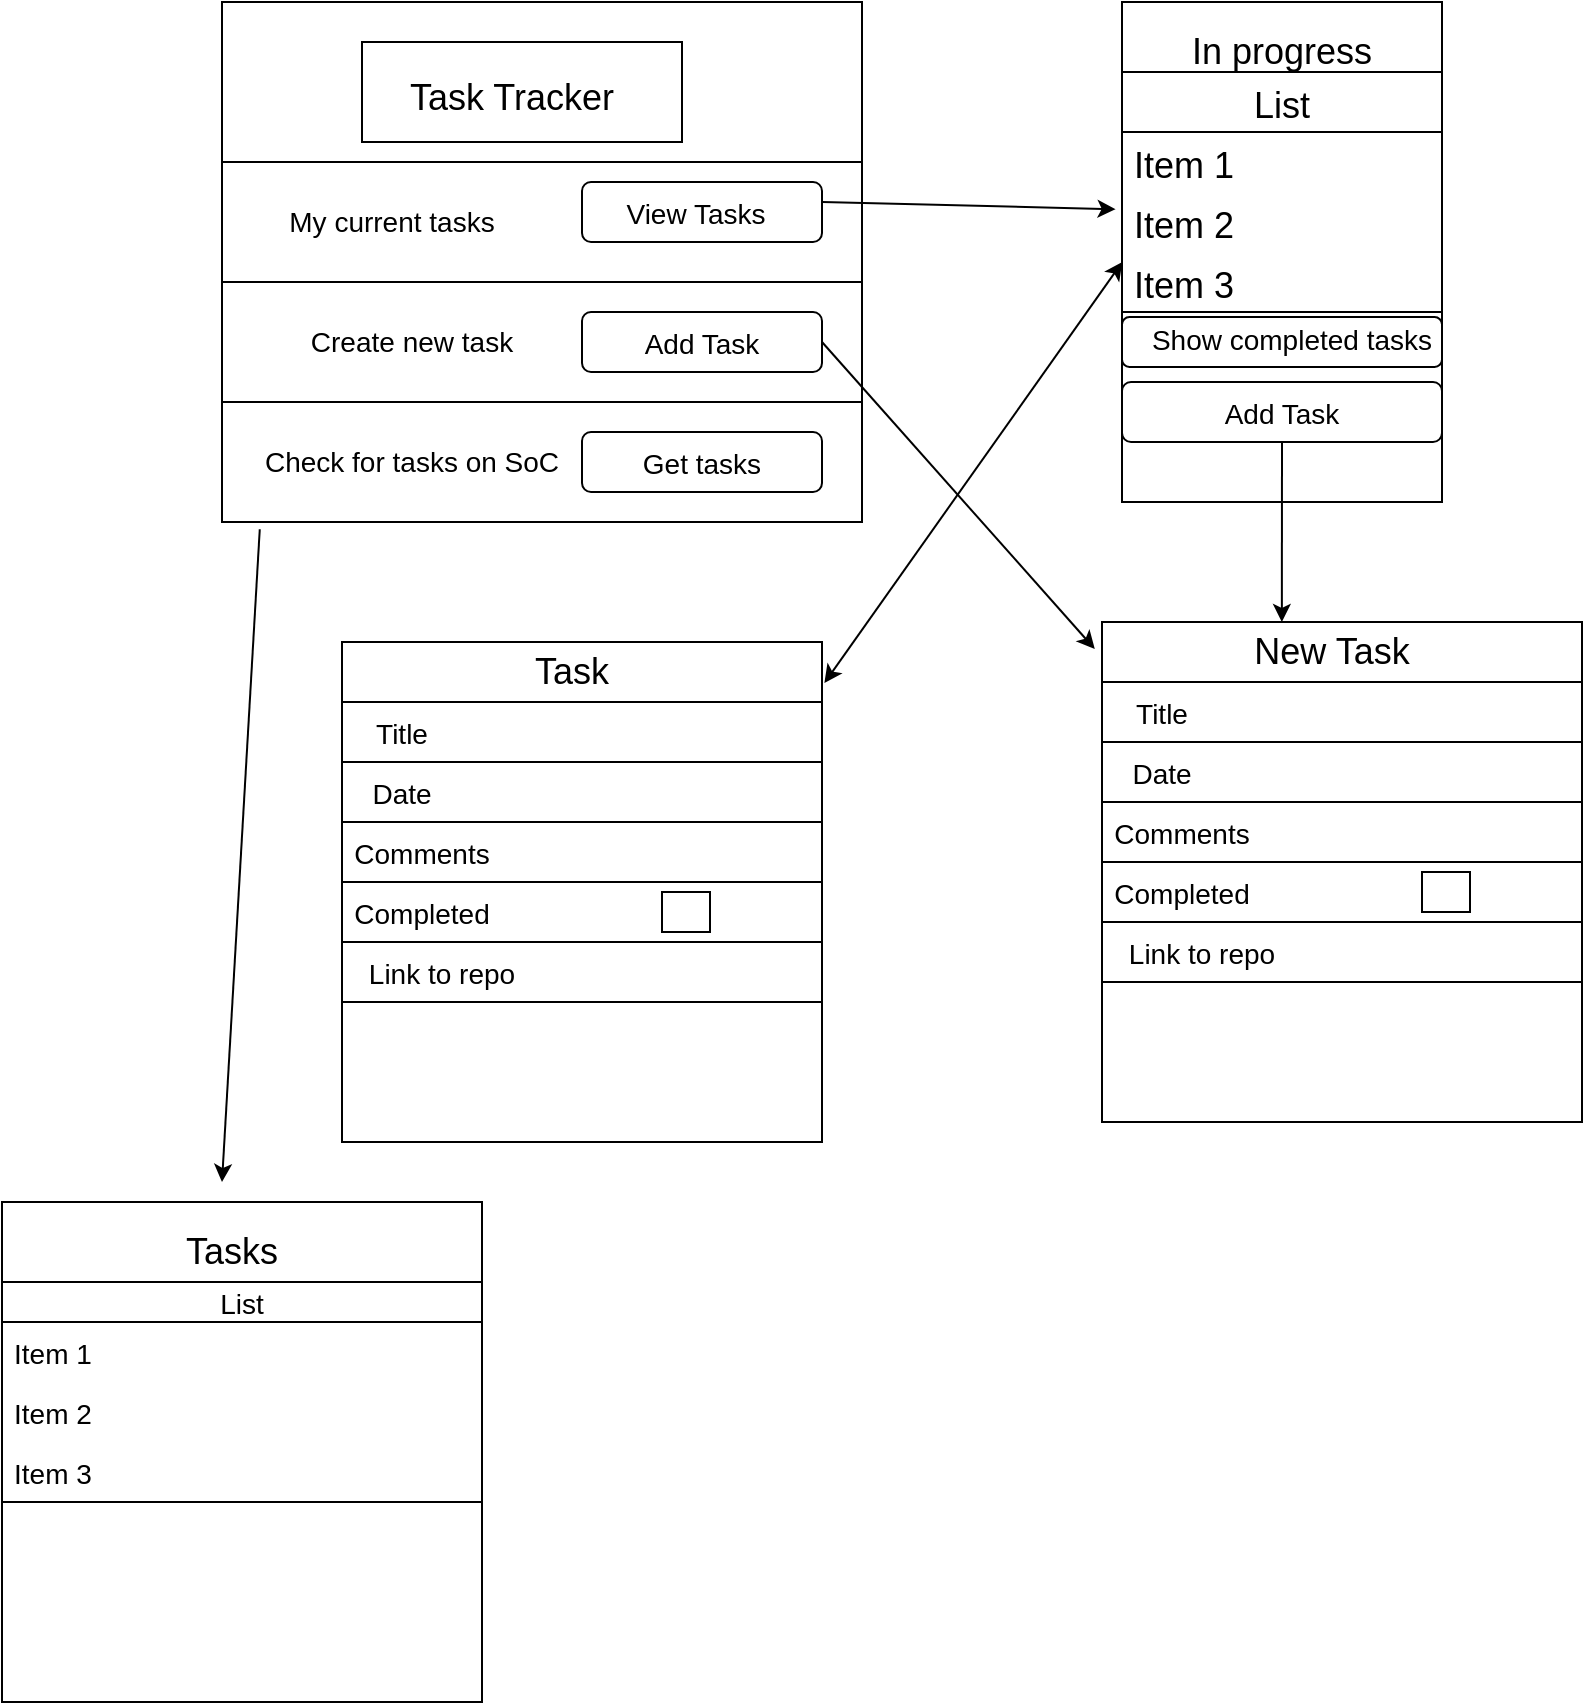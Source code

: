 <mxfile>
    <diagram id="wsVqbcCHLeHhs9foUmuS" name="Page-1">
        <mxGraphModel dx="1827" dy="448" grid="1" gridSize="10" guides="1" tooltips="1" connect="1" arrows="1" fold="1" page="1" pageScale="1" pageWidth="827" pageHeight="1169" math="0" shadow="0">
            <root>
                <mxCell id="0"/>
                <mxCell id="1" parent="0"/>
                <mxCell id="2" value="" style="rounded=0;whiteSpace=wrap;html=1;" vertex="1" parent="1">
                    <mxGeometry x="40" y="40" width="320" height="260" as="geometry"/>
                </mxCell>
                <mxCell id="3" value="" style="rounded=0;whiteSpace=wrap;html=1;" vertex="1" parent="1">
                    <mxGeometry x="110" y="60" width="160" height="50" as="geometry"/>
                </mxCell>
                <mxCell id="4" value="&lt;font style=&quot;font-size: 18px&quot;&gt;Task Tracker&lt;/font&gt;" style="text;html=1;strokeColor=none;fillColor=none;align=center;verticalAlign=middle;whiteSpace=wrap;rounded=0;" vertex="1" parent="1">
                    <mxGeometry x="110" y="70" width="150" height="35" as="geometry"/>
                </mxCell>
                <mxCell id="5" value="" style="rounded=0;whiteSpace=wrap;html=1;fontSize=18;" vertex="1" parent="1">
                    <mxGeometry x="40" y="120" width="320" height="60" as="geometry"/>
                </mxCell>
                <mxCell id="7" value="" style="rounded=1;whiteSpace=wrap;html=1;fontSize=18;" vertex="1" parent="1">
                    <mxGeometry x="220" y="130" width="120" height="30" as="geometry"/>
                </mxCell>
                <mxCell id="8" value="&lt;font style=&quot;font-size: 14px&quot;&gt;View Tasks&lt;/font&gt;" style="text;html=1;strokeColor=none;fillColor=none;align=center;verticalAlign=middle;whiteSpace=wrap;rounded=0;fontSize=18;" vertex="1" parent="1">
                    <mxGeometry x="240" y="130" width="74" height="30" as="geometry"/>
                </mxCell>
                <mxCell id="9" value="My current tasks" style="text;html=1;strokeColor=none;fillColor=none;align=center;verticalAlign=middle;whiteSpace=wrap;rounded=0;fontSize=14;" vertex="1" parent="1">
                    <mxGeometry x="40" y="135" width="170" height="30" as="geometry"/>
                </mxCell>
                <mxCell id="10" value="" style="rounded=0;whiteSpace=wrap;html=1;fontSize=18;" vertex="1" parent="1">
                    <mxGeometry x="40" y="180" width="320" height="60" as="geometry"/>
                </mxCell>
                <mxCell id="11" value="Create new task" style="text;html=1;strokeColor=none;fillColor=none;align=center;verticalAlign=middle;whiteSpace=wrap;rounded=0;fontSize=14;" vertex="1" parent="1">
                    <mxGeometry x="50" y="195" width="170" height="30" as="geometry"/>
                </mxCell>
                <mxCell id="13" value="&lt;font style=&quot;font-size: 14px&quot;&gt;Add Task&lt;/font&gt;" style="rounded=1;whiteSpace=wrap;html=1;fontSize=18;" vertex="1" parent="1">
                    <mxGeometry x="220" y="195" width="120" height="30" as="geometry"/>
                </mxCell>
                <mxCell id="14" value="" style="rounded=0;whiteSpace=wrap;html=1;fontSize=18;" vertex="1" parent="1">
                    <mxGeometry x="40" y="240" width="320" height="60" as="geometry"/>
                </mxCell>
                <mxCell id="15" value="Check for tasks on SoC" style="text;html=1;strokeColor=none;fillColor=none;align=center;verticalAlign=middle;whiteSpace=wrap;rounded=0;fontSize=14;" vertex="1" parent="1">
                    <mxGeometry x="50" y="255" width="170" height="30" as="geometry"/>
                </mxCell>
                <mxCell id="16" value="&lt;span style=&quot;font-size: 14px&quot;&gt;Get tasks&lt;/span&gt;" style="rounded=1;whiteSpace=wrap;html=1;fontSize=18;" vertex="1" parent="1">
                    <mxGeometry x="220" y="255" width="120" height="30" as="geometry"/>
                </mxCell>
                <mxCell id="18" value="" style="endArrow=classic;html=1;fontSize=14;exitX=0.938;exitY=0.333;exitDx=0;exitDy=0;exitPerimeter=0;entryX=-0.02;entryY=0.287;entryDx=0;entryDy=0;entryPerimeter=0;" edge="1" parent="1" source="5" target="29">
                    <mxGeometry width="50" height="50" relative="1" as="geometry">
                        <mxPoint x="400" y="140" as="sourcePoint"/>
                        <mxPoint x="480" y="140" as="targetPoint"/>
                    </mxGeometry>
                </mxCell>
                <mxCell id="19" value="" style="rounded=0;whiteSpace=wrap;html=1;fontSize=14;" vertex="1" parent="1">
                    <mxGeometry x="490" y="40" width="120" height="250" as="geometry"/>
                </mxCell>
                <mxCell id="20" value="" style="rounded=0;whiteSpace=wrap;html=1;fontSize=14;" vertex="1" parent="1">
                    <mxGeometry x="490" y="40" width="160" height="250" as="geometry"/>
                </mxCell>
                <mxCell id="21" value="&lt;span style=&quot;font-size: 18px&quot;&gt;In progress&lt;/span&gt;" style="text;html=1;strokeColor=none;fillColor=none;align=center;verticalAlign=middle;whiteSpace=wrap;rounded=0;fontSize=14;" vertex="1" parent="1">
                    <mxGeometry x="500" y="40" width="140" height="50" as="geometry"/>
                </mxCell>
                <mxCell id="27" value="List" style="swimlane;fontStyle=0;childLayout=stackLayout;horizontal=1;startSize=30;horizontalStack=0;resizeParent=1;resizeParentMax=0;resizeLast=0;collapsible=1;marginBottom=0;fontSize=18;" vertex="1" parent="1">
                    <mxGeometry x="490" y="75" width="160" height="120" as="geometry"/>
                </mxCell>
                <mxCell id="28" value="Item 1" style="text;strokeColor=none;fillColor=none;align=left;verticalAlign=middle;spacingLeft=4;spacingRight=4;overflow=hidden;points=[[0,0.5],[1,0.5]];portConstraint=eastwest;rotatable=0;fontSize=18;" vertex="1" parent="27">
                    <mxGeometry y="30" width="160" height="30" as="geometry"/>
                </mxCell>
                <mxCell id="29" value="Item 2" style="text;strokeColor=none;fillColor=none;align=left;verticalAlign=middle;spacingLeft=4;spacingRight=4;overflow=hidden;points=[[0,0.5],[1,0.5]];portConstraint=eastwest;rotatable=0;fontSize=18;" vertex="1" parent="27">
                    <mxGeometry y="60" width="160" height="30" as="geometry"/>
                </mxCell>
                <mxCell id="30" value="Item 3" style="text;strokeColor=none;fillColor=none;align=left;verticalAlign=middle;spacingLeft=4;spacingRight=4;overflow=hidden;points=[[0,0.5],[1,0.5]];portConstraint=eastwest;rotatable=0;fontSize=18;" vertex="1" parent="27">
                    <mxGeometry y="90" width="160" height="30" as="geometry"/>
                </mxCell>
                <mxCell id="36" value="" style="endArrow=classic;html=1;fontSize=18;entryX=-0.015;entryY=0.054;entryDx=0;entryDy=0;entryPerimeter=0;" edge="1" parent="1" target="37">
                    <mxGeometry width="50" height="50" relative="1" as="geometry">
                        <mxPoint x="340" y="210" as="sourcePoint"/>
                        <mxPoint x="460" y="380" as="targetPoint"/>
                    </mxGeometry>
                </mxCell>
                <mxCell id="37" value="" style="rounded=0;whiteSpace=wrap;html=1;fontSize=14;" vertex="1" parent="1">
                    <mxGeometry x="480" y="350" width="240" height="250" as="geometry"/>
                </mxCell>
                <mxCell id="38" value="New Task" style="text;html=1;strokeColor=none;fillColor=none;align=center;verticalAlign=middle;whiteSpace=wrap;rounded=0;fontSize=18;" vertex="1" parent="1">
                    <mxGeometry x="500" y="350" width="190" height="30" as="geometry"/>
                </mxCell>
                <mxCell id="39" value="" style="rounded=0;whiteSpace=wrap;html=1;fontSize=18;" vertex="1" parent="1">
                    <mxGeometry x="480" y="380" width="240" height="30" as="geometry"/>
                </mxCell>
                <mxCell id="40" value="&lt;font style=&quot;font-size: 14px&quot;&gt;Title&lt;/font&gt;" style="text;html=1;strokeColor=none;fillColor=none;align=center;verticalAlign=middle;whiteSpace=wrap;rounded=0;fontSize=18;" vertex="1" parent="1">
                    <mxGeometry x="480" y="380" width="60" height="30" as="geometry"/>
                </mxCell>
                <mxCell id="41" value="" style="rounded=0;whiteSpace=wrap;html=1;fontSize=18;" vertex="1" parent="1">
                    <mxGeometry x="480" y="410" width="240" height="30" as="geometry"/>
                </mxCell>
                <mxCell id="42" value="&lt;font style=&quot;font-size: 14px&quot;&gt;Date&lt;/font&gt;" style="text;html=1;strokeColor=none;fillColor=none;align=center;verticalAlign=middle;whiteSpace=wrap;rounded=0;fontSize=18;" vertex="1" parent="1">
                    <mxGeometry x="480" y="410" width="60" height="30" as="geometry"/>
                </mxCell>
                <mxCell id="43" value="" style="rounded=0;whiteSpace=wrap;html=1;fontSize=18;" vertex="1" parent="1">
                    <mxGeometry x="480" y="440" width="240" height="30" as="geometry"/>
                </mxCell>
                <mxCell id="44" value="&lt;font style=&quot;font-size: 14px&quot;&gt;Comments&lt;/font&gt;" style="text;html=1;strokeColor=none;fillColor=none;align=center;verticalAlign=middle;whiteSpace=wrap;rounded=0;fontSize=18;" vertex="1" parent="1">
                    <mxGeometry x="490" y="440" width="60" height="30" as="geometry"/>
                </mxCell>
                <mxCell id="45" value="" style="rounded=0;whiteSpace=wrap;html=1;fontSize=18;" vertex="1" parent="1">
                    <mxGeometry x="480" y="470" width="240" height="30" as="geometry"/>
                </mxCell>
                <mxCell id="46" value="&lt;font style=&quot;font-size: 14px&quot;&gt;Completed&lt;/font&gt;" style="text;html=1;strokeColor=none;fillColor=none;align=center;verticalAlign=middle;whiteSpace=wrap;rounded=0;fontSize=18;" vertex="1" parent="1">
                    <mxGeometry x="490" y="470" width="60" height="30" as="geometry"/>
                </mxCell>
                <mxCell id="47" value="" style="rounded=0;whiteSpace=wrap;html=1;fontSize=18;" vertex="1" parent="1">
                    <mxGeometry x="480" y="500" width="240" height="30" as="geometry"/>
                </mxCell>
                <mxCell id="48" value="&lt;font style=&quot;font-size: 14px&quot;&gt;Link to repo&lt;/font&gt;" style="text;html=1;strokeColor=none;fillColor=none;align=center;verticalAlign=middle;whiteSpace=wrap;rounded=0;fontSize=18;" vertex="1" parent="1">
                    <mxGeometry x="480" y="500" width="100" height="30" as="geometry"/>
                </mxCell>
                <mxCell id="49" value="" style="rounded=0;whiteSpace=wrap;html=1;fontSize=14;" vertex="1" parent="1">
                    <mxGeometry x="640" y="475" width="24" height="20" as="geometry"/>
                </mxCell>
                <mxCell id="54" value="" style="rounded=0;whiteSpace=wrap;html=1;fontSize=14;" vertex="1" parent="1">
                    <mxGeometry x="100" y="360" width="240" height="250" as="geometry"/>
                </mxCell>
                <mxCell id="55" value="Task" style="text;html=1;strokeColor=none;fillColor=none;align=center;verticalAlign=middle;whiteSpace=wrap;rounded=0;fontSize=18;" vertex="1" parent="1">
                    <mxGeometry x="120" y="360" width="190" height="30" as="geometry"/>
                </mxCell>
                <mxCell id="56" value="" style="rounded=0;whiteSpace=wrap;html=1;fontSize=18;" vertex="1" parent="1">
                    <mxGeometry x="100" y="390" width="240" height="30" as="geometry"/>
                </mxCell>
                <mxCell id="57" value="&lt;font style=&quot;font-size: 14px&quot;&gt;Title&lt;/font&gt;" style="text;html=1;strokeColor=none;fillColor=none;align=center;verticalAlign=middle;whiteSpace=wrap;rounded=0;fontSize=18;" vertex="1" parent="1">
                    <mxGeometry x="100" y="390" width="60" height="30" as="geometry"/>
                </mxCell>
                <mxCell id="58" value="" style="rounded=0;whiteSpace=wrap;html=1;fontSize=18;" vertex="1" parent="1">
                    <mxGeometry x="100" y="420" width="240" height="30" as="geometry"/>
                </mxCell>
                <mxCell id="59" value="&lt;font style=&quot;font-size: 14px&quot;&gt;Date&lt;/font&gt;" style="text;html=1;strokeColor=none;fillColor=none;align=center;verticalAlign=middle;whiteSpace=wrap;rounded=0;fontSize=18;" vertex="1" parent="1">
                    <mxGeometry x="100" y="420" width="60" height="30" as="geometry"/>
                </mxCell>
                <mxCell id="60" value="" style="rounded=0;whiteSpace=wrap;html=1;fontSize=18;" vertex="1" parent="1">
                    <mxGeometry x="100" y="450" width="240" height="30" as="geometry"/>
                </mxCell>
                <mxCell id="61" value="&lt;font style=&quot;font-size: 14px&quot;&gt;Comments&lt;/font&gt;" style="text;html=1;strokeColor=none;fillColor=none;align=center;verticalAlign=middle;whiteSpace=wrap;rounded=0;fontSize=18;" vertex="1" parent="1">
                    <mxGeometry x="110" y="450" width="60" height="30" as="geometry"/>
                </mxCell>
                <mxCell id="62" value="" style="rounded=0;whiteSpace=wrap;html=1;fontSize=18;" vertex="1" parent="1">
                    <mxGeometry x="100" y="480" width="240" height="30" as="geometry"/>
                </mxCell>
                <mxCell id="63" value="&lt;font style=&quot;font-size: 14px&quot;&gt;Completed&lt;/font&gt;" style="text;html=1;strokeColor=none;fillColor=none;align=center;verticalAlign=middle;whiteSpace=wrap;rounded=0;fontSize=18;" vertex="1" parent="1">
                    <mxGeometry x="110" y="480" width="60" height="30" as="geometry"/>
                </mxCell>
                <mxCell id="64" value="" style="rounded=0;whiteSpace=wrap;html=1;fontSize=18;" vertex="1" parent="1">
                    <mxGeometry x="100" y="510" width="240" height="30" as="geometry"/>
                </mxCell>
                <mxCell id="65" value="&lt;font style=&quot;font-size: 14px&quot;&gt;Link to repo&lt;/font&gt;" style="text;html=1;strokeColor=none;fillColor=none;align=center;verticalAlign=middle;whiteSpace=wrap;rounded=0;fontSize=18;" vertex="1" parent="1">
                    <mxGeometry x="100" y="510" width="100" height="30" as="geometry"/>
                </mxCell>
                <mxCell id="66" value="" style="rounded=0;whiteSpace=wrap;html=1;fontSize=14;" vertex="1" parent="1">
                    <mxGeometry x="260" y="485" width="24" height="20" as="geometry"/>
                </mxCell>
                <mxCell id="69" value="&lt;font style=&quot;font-size: 14px&quot;&gt;Add Task&lt;/font&gt;" style="rounded=1;whiteSpace=wrap;html=1;fontSize=18;" vertex="1" parent="1">
                    <mxGeometry x="490" y="230" width="160" height="30" as="geometry"/>
                </mxCell>
                <mxCell id="70" value="" style="endArrow=classic;startArrow=classic;html=1;fontSize=14;exitX=1.005;exitY=0.082;exitDx=0;exitDy=0;exitPerimeter=0;entryX=0.001;entryY=0.167;entryDx=0;entryDy=0;entryPerimeter=0;" edge="1" parent="1" source="54" target="30">
                    <mxGeometry width="50" height="50" relative="1" as="geometry">
                        <mxPoint x="364" y="360" as="sourcePoint"/>
                        <mxPoint x="414" y="310" as="targetPoint"/>
                    </mxGeometry>
                </mxCell>
                <mxCell id="71" value="" style="endArrow=classic;html=1;fontSize=14;entryX=0.368;entryY=0;entryDx=0;entryDy=0;entryPerimeter=0;exitX=0.5;exitY=1;exitDx=0;exitDy=0;" edge="1" parent="1" source="69" target="38">
                    <mxGeometry width="50" height="50" relative="1" as="geometry">
                        <mxPoint x="510" y="350" as="sourcePoint"/>
                        <mxPoint x="560" y="300" as="targetPoint"/>
                    </mxGeometry>
                </mxCell>
                <mxCell id="72" value="" style="rounded=0;whiteSpace=wrap;html=1;fontSize=14;" vertex="1" parent="1">
                    <mxGeometry x="-70" y="640" width="240" height="250" as="geometry"/>
                </mxCell>
                <mxCell id="73" value="&lt;font style=&quot;font-size: 18px&quot;&gt;Tasks&lt;/font&gt;" style="text;html=1;strokeColor=none;fillColor=none;align=center;verticalAlign=middle;whiteSpace=wrap;rounded=0;fontSize=14;" vertex="1" parent="1">
                    <mxGeometry x="-60" y="650" width="210" height="30" as="geometry"/>
                </mxCell>
                <mxCell id="76" value="" style="rounded=1;whiteSpace=wrap;html=1;fontSize=18;" vertex="1" parent="1">
                    <mxGeometry x="490" y="197.5" width="160" height="25" as="geometry"/>
                </mxCell>
                <mxCell id="77" value="&lt;font style=&quot;font-size: 14px&quot;&gt;Show completed tasks&lt;/font&gt;" style="text;html=1;strokeColor=none;fillColor=none;align=center;verticalAlign=middle;whiteSpace=wrap;rounded=0;fontSize=18;" vertex="1" parent="1">
                    <mxGeometry x="500" y="195" width="150" height="25" as="geometry"/>
                </mxCell>
                <mxCell id="78" value="" style="endArrow=classic;html=1;fontSize=14;exitX=0.059;exitY=1.06;exitDx=0;exitDy=0;exitPerimeter=0;" edge="1" parent="1" source="14">
                    <mxGeometry width="50" height="50" relative="1" as="geometry">
                        <mxPoint x="10" y="400" as="sourcePoint"/>
                        <mxPoint x="40" y="630" as="targetPoint"/>
                    </mxGeometry>
                </mxCell>
                <mxCell id="79" value="List" style="swimlane;fontStyle=0;childLayout=stackLayout;horizontal=1;startSize=20;horizontalStack=0;resizeParent=1;resizeParentMax=0;resizeLast=0;collapsible=1;marginBottom=0;fontSize=14;" vertex="1" parent="1">
                    <mxGeometry x="-70" y="680" width="240" height="110" as="geometry"/>
                </mxCell>
                <mxCell id="80" value="Item 1" style="text;strokeColor=none;fillColor=none;align=left;verticalAlign=middle;spacingLeft=4;spacingRight=4;overflow=hidden;points=[[0,0.5],[1,0.5]];portConstraint=eastwest;rotatable=0;fontSize=14;" vertex="1" parent="79">
                    <mxGeometry y="20" width="240" height="30" as="geometry"/>
                </mxCell>
                <mxCell id="81" value="Item 2" style="text;strokeColor=none;fillColor=none;align=left;verticalAlign=middle;spacingLeft=4;spacingRight=4;overflow=hidden;points=[[0,0.5],[1,0.5]];portConstraint=eastwest;rotatable=0;fontSize=14;" vertex="1" parent="79">
                    <mxGeometry y="50" width="240" height="30" as="geometry"/>
                </mxCell>
                <mxCell id="82" value="Item 3" style="text;strokeColor=none;fillColor=none;align=left;verticalAlign=middle;spacingLeft=4;spacingRight=4;overflow=hidden;points=[[0,0.5],[1,0.5]];portConstraint=eastwest;rotatable=0;fontSize=14;" vertex="1" parent="79">
                    <mxGeometry y="80" width="240" height="30" as="geometry"/>
                </mxCell>
            </root>
        </mxGraphModel>
    </diagram>
</mxfile>